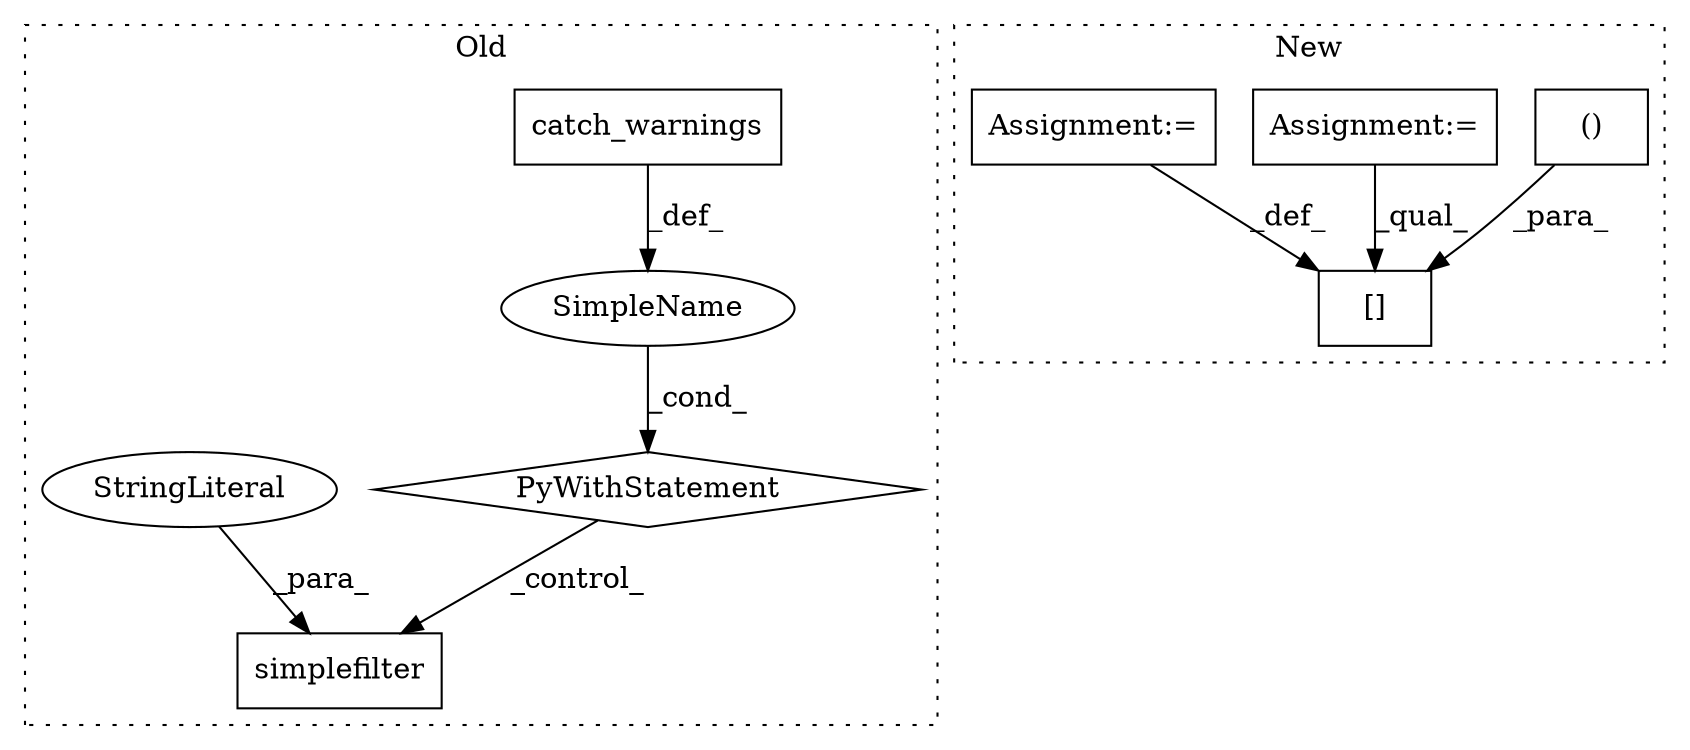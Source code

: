 digraph G {
subgraph cluster0 {
1 [label="simplefilter" a="32" s="9647,9668" l="13,1" shape="box"];
3 [label="SimpleName" a="42" s="" l="" shape="ellipse"];
4 [label="PyWithStatement" a="104" s="9593,9628" l="10,2" shape="diamond"];
5 [label="catch_warnings" a="32" s="9612" l="16" shape="box"];
6 [label="StringLiteral" a="45" s="9660" l="8" shape="ellipse"];
label = "Old";
style="dotted";
}
subgraph cluster1 {
2 [label="[]" a="2" s="9941,9992" l="14,2" shape="box"];
7 [label="()" a="106" s="9955" l="37" shape="box"];
8 [label="Assignment:=" a="7" s="9831" l="1" shape="box"];
9 [label="Assignment:=" a="7" s="9994" l="1" shape="box"];
label = "New";
style="dotted";
}
3 -> 4 [label="_cond_"];
4 -> 1 [label="_control_"];
5 -> 3 [label="_def_"];
6 -> 1 [label="_para_"];
7 -> 2 [label="_para_"];
8 -> 2 [label="_qual_"];
9 -> 2 [label="_def_"];
}